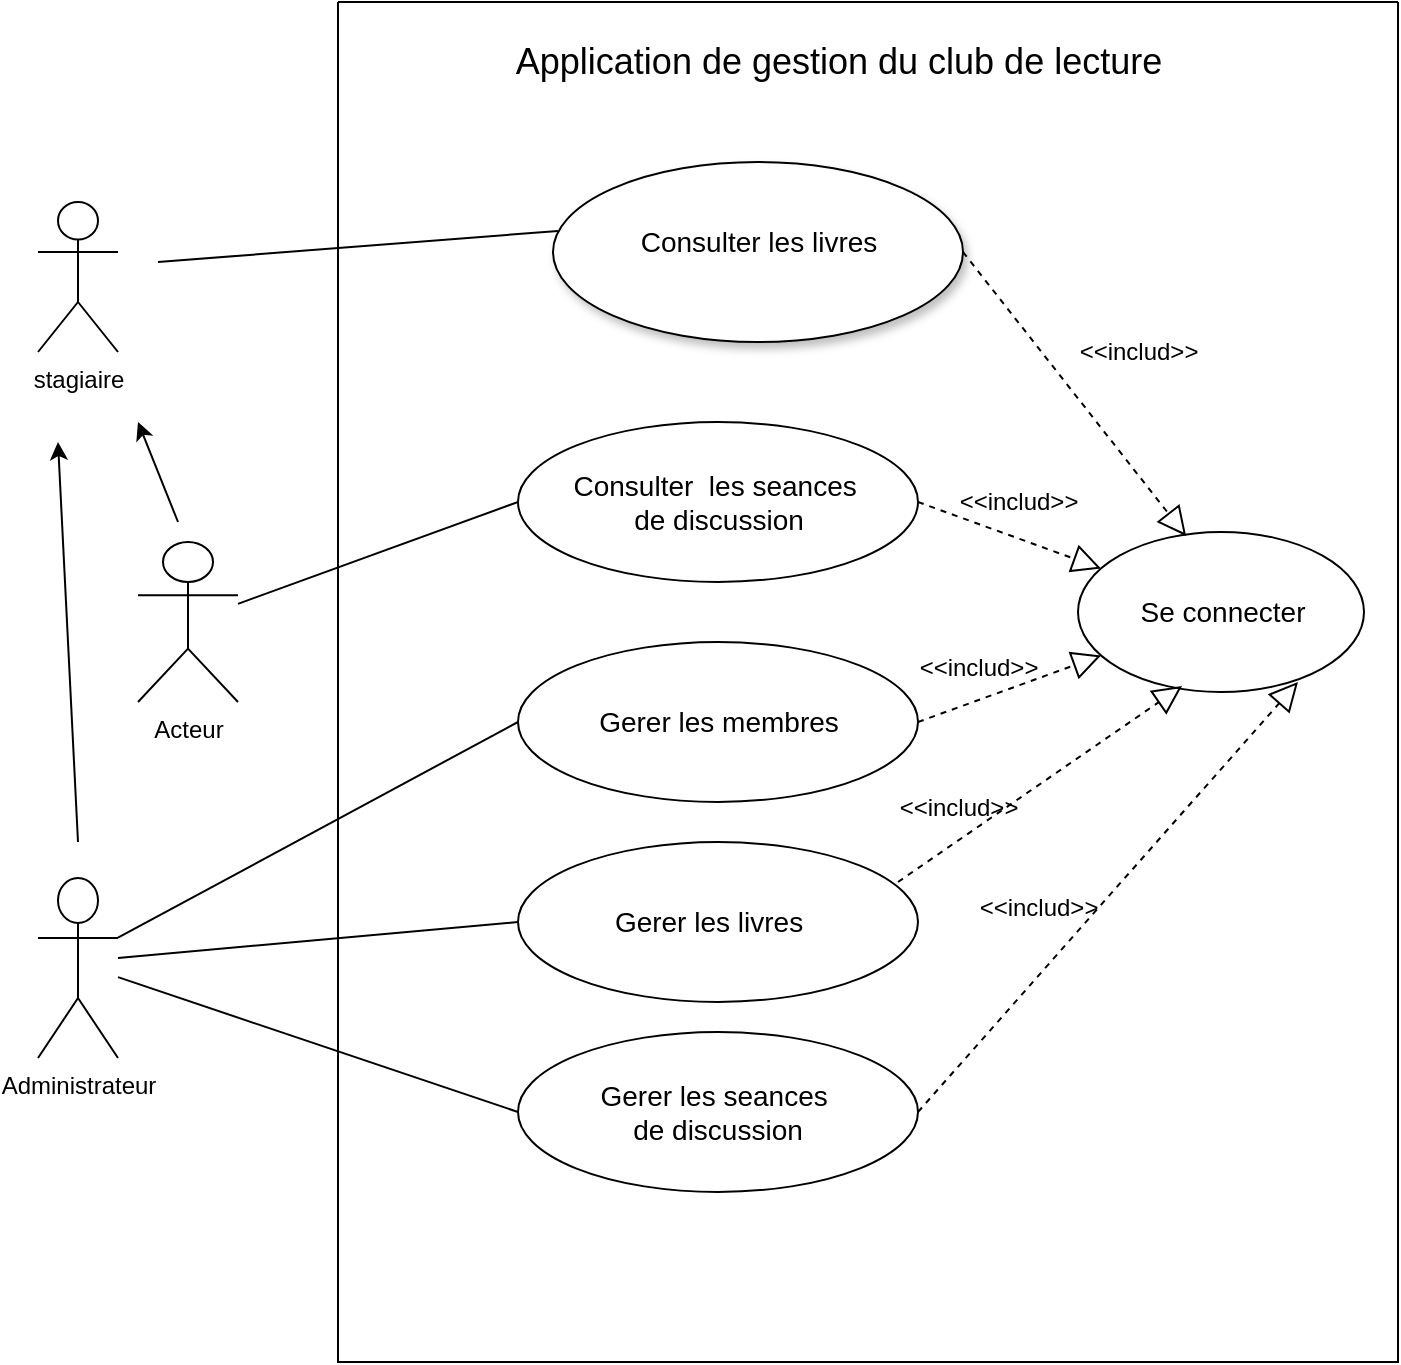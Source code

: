 <mxfile version="28.2.0">
  <diagram name="Page-1" id="qwWMDqPwwL-0FblhzmZl">
    <mxGraphModel dx="1310" dy="708" grid="1" gridSize="10" guides="1" tooltips="1" connect="1" arrows="1" fold="1" page="1" pageScale="1" pageWidth="827" pageHeight="1169" math="0" shadow="0">
      <root>
        <mxCell id="0" />
        <mxCell id="1" parent="0" />
        <mxCell id="MXdwCf1FUxcs4CxOkWdv-6" value="" style="ellipse;whiteSpace=wrap;html=1;shadow=1;" vertex="1" parent="1">
          <mxGeometry x="287.5" y="110" width="205" height="90" as="geometry" />
        </mxCell>
        <mxCell id="MXdwCf1FUxcs4CxOkWdv-3" value="stagiaire" style="shape=umlActor;verticalLabelPosition=bottom;verticalAlign=top;html=1;outlineConnect=0;" vertex="1" parent="1">
          <mxGeometry x="30" y="130" width="40" height="75" as="geometry" />
        </mxCell>
        <mxCell id="MXdwCf1FUxcs4CxOkWdv-7" value="&lt;font style=&quot;font-size: 14px;&quot;&gt;Consulter les livres&lt;/font&gt;" style="text;html=1;align=center;verticalAlign=middle;resizable=0;points=[];autosize=1;strokeColor=none;fillColor=none;" vertex="1" parent="1">
          <mxGeometry x="320" y="135" width="140" height="30" as="geometry" />
        </mxCell>
        <mxCell id="MXdwCf1FUxcs4CxOkWdv-9" value="" style="endArrow=none;html=1;rounded=0;entryX=0.012;entryY=0.383;entryDx=0;entryDy=0;entryPerimeter=0;" edge="1" parent="1" target="MXdwCf1FUxcs4CxOkWdv-6">
          <mxGeometry width="50" height="50" relative="1" as="geometry">
            <mxPoint x="90" y="160" as="sourcePoint" />
            <mxPoint x="140" y="110" as="targetPoint" />
            <Array as="points" />
          </mxGeometry>
        </mxCell>
        <mxCell id="MXdwCf1FUxcs4CxOkWdv-10" value="Acteur" style="shape=umlActor;verticalLabelPosition=bottom;verticalAlign=top;html=1;outlineConnect=0;" vertex="1" parent="1">
          <mxGeometry x="80" y="300" width="50" height="80" as="geometry" />
        </mxCell>
        <mxCell id="MXdwCf1FUxcs4CxOkWdv-13" value="" style="swimlane;startSize=0;" vertex="1" parent="1">
          <mxGeometry x="180" y="30" width="530" height="680" as="geometry">
            <mxRectangle x="148" y="40" width="420" height="600" as="alternateBounds" />
          </mxGeometry>
        </mxCell>
        <mxCell id="MXdwCf1FUxcs4CxOkWdv-18" value="" style="ellipse;whiteSpace=wrap;html=1;" vertex="1" parent="MXdwCf1FUxcs4CxOkWdv-13">
          <mxGeometry x="90" y="210" width="200" height="80" as="geometry" />
        </mxCell>
        <mxCell id="MXdwCf1FUxcs4CxOkWdv-19" value="&lt;font style=&quot;font-size: 14px;&quot;&gt;Consulter&amp;nbsp; les seances&amp;nbsp;&lt;/font&gt;&lt;div&gt;&lt;font style=&quot;font-size: 14px;&quot;&gt;de discussion&lt;/font&gt;&lt;/div&gt;" style="text;html=1;align=center;verticalAlign=middle;resizable=0;points=[];autosize=1;strokeColor=none;fillColor=none;" vertex="1" parent="MXdwCf1FUxcs4CxOkWdv-13">
          <mxGeometry x="105" y="225" width="170" height="50" as="geometry" />
        </mxCell>
        <mxCell id="MXdwCf1FUxcs4CxOkWdv-20" value="" style="ellipse;whiteSpace=wrap;html=1;" vertex="1" parent="MXdwCf1FUxcs4CxOkWdv-13">
          <mxGeometry x="90" y="320" width="200" height="80" as="geometry" />
        </mxCell>
        <mxCell id="MXdwCf1FUxcs4CxOkWdv-22" value="&lt;font style=&quot;font-size: 14px;&quot;&gt;Gerer les membres&lt;/font&gt;" style="text;html=1;align=center;verticalAlign=middle;resizable=0;points=[];autosize=1;strokeColor=none;fillColor=none;" vertex="1" parent="MXdwCf1FUxcs4CxOkWdv-13">
          <mxGeometry x="120" y="345" width="140" height="30" as="geometry" />
        </mxCell>
        <mxCell id="MXdwCf1FUxcs4CxOkWdv-27" value="" style="ellipse;whiteSpace=wrap;html=1;" vertex="1" parent="MXdwCf1FUxcs4CxOkWdv-13">
          <mxGeometry x="90" y="420" width="200" height="80" as="geometry" />
        </mxCell>
        <mxCell id="MXdwCf1FUxcs4CxOkWdv-28" value="&lt;font style=&quot;font-size: 14px;&quot;&gt;Gerer les livres&lt;/font&gt;" style="text;html=1;align=center;verticalAlign=middle;resizable=0;points=[];autosize=1;strokeColor=none;fillColor=none;" vertex="1" parent="MXdwCf1FUxcs4CxOkWdv-13">
          <mxGeometry x="125" y="445" width="120" height="30" as="geometry" />
        </mxCell>
        <mxCell id="MXdwCf1FUxcs4CxOkWdv-29" value="&lt;font style=&quot;font-size: 14px;&quot;&gt;Gerer les seances&amp;nbsp;&lt;/font&gt;&lt;div&gt;&lt;font style=&quot;font-size: 14px;&quot;&gt;de discussion&lt;/font&gt;&lt;/div&gt;" style="ellipse;whiteSpace=wrap;html=1;" vertex="1" parent="MXdwCf1FUxcs4CxOkWdv-13">
          <mxGeometry x="90" y="515" width="200" height="80" as="geometry" />
        </mxCell>
        <mxCell id="MXdwCf1FUxcs4CxOkWdv-37" value="" style="ellipse;whiteSpace=wrap;html=1;" vertex="1" parent="MXdwCf1FUxcs4CxOkWdv-13">
          <mxGeometry x="370" y="265" width="143" height="80" as="geometry" />
        </mxCell>
        <mxCell id="MXdwCf1FUxcs4CxOkWdv-38" value="&lt;font style=&quot;font-size: 14px;&quot;&gt;Se connecter&lt;/font&gt;" style="text;html=1;align=center;verticalAlign=middle;resizable=0;points=[];autosize=1;strokeColor=none;fillColor=none;" vertex="1" parent="MXdwCf1FUxcs4CxOkWdv-13">
          <mxGeometry x="386.5" y="290" width="110" height="30" as="geometry" />
        </mxCell>
        <mxCell id="MXdwCf1FUxcs4CxOkWdv-47" value="" style="endArrow=block;dashed=1;endFill=0;endSize=12;html=1;rounded=0;exitX=1;exitY=0.5;exitDx=0;exitDy=0;" edge="1" parent="MXdwCf1FUxcs4CxOkWdv-13" source="MXdwCf1FUxcs4CxOkWdv-18" target="MXdwCf1FUxcs4CxOkWdv-37">
          <mxGeometry width="160" relative="1" as="geometry">
            <mxPoint x="320" y="340" as="sourcePoint" />
            <mxPoint x="480" y="340" as="targetPoint" />
          </mxGeometry>
        </mxCell>
        <mxCell id="MXdwCf1FUxcs4CxOkWdv-48" value="" style="endArrow=block;dashed=1;endFill=0;endSize=12;html=1;rounded=0;exitX=1;exitY=0.5;exitDx=0;exitDy=0;" edge="1" parent="MXdwCf1FUxcs4CxOkWdv-13" source="MXdwCf1FUxcs4CxOkWdv-20" target="MXdwCf1FUxcs4CxOkWdv-37">
          <mxGeometry width="160" relative="1" as="geometry">
            <mxPoint x="300" y="370" as="sourcePoint" />
            <mxPoint x="480" y="340" as="targetPoint" />
          </mxGeometry>
        </mxCell>
        <mxCell id="MXdwCf1FUxcs4CxOkWdv-49" value="" style="endArrow=block;dashed=1;endFill=0;endSize=12;html=1;rounded=0;exitX=0.95;exitY=0.25;exitDx=0;exitDy=0;exitPerimeter=0;entryX=0.364;entryY=0.963;entryDx=0;entryDy=0;entryPerimeter=0;" edge="1" parent="MXdwCf1FUxcs4CxOkWdv-13" source="MXdwCf1FUxcs4CxOkWdv-27" target="MXdwCf1FUxcs4CxOkWdv-37">
          <mxGeometry width="160" relative="1" as="geometry">
            <mxPoint x="320" y="340" as="sourcePoint" />
            <mxPoint x="480" y="340" as="targetPoint" />
          </mxGeometry>
        </mxCell>
        <mxCell id="MXdwCf1FUxcs4CxOkWdv-51" value="&amp;lt;&amp;lt;includ&amp;gt;&amp;gt;" style="text;html=1;align=center;verticalAlign=middle;resizable=0;points=[];autosize=1;strokeColor=none;fillColor=none;" vertex="1" parent="MXdwCf1FUxcs4CxOkWdv-13">
          <mxGeometry x="360" y="160" width="80" height="30" as="geometry" />
        </mxCell>
        <mxCell id="MXdwCf1FUxcs4CxOkWdv-52" value="&amp;lt;&amp;lt;includ&amp;gt;&amp;gt;" style="text;html=1;align=center;verticalAlign=middle;resizable=0;points=[];autosize=1;strokeColor=none;fillColor=none;" vertex="1" parent="MXdwCf1FUxcs4CxOkWdv-13">
          <mxGeometry x="300" y="235" width="80" height="30" as="geometry" />
        </mxCell>
        <mxCell id="MXdwCf1FUxcs4CxOkWdv-2" value="&lt;font style=&quot;font-size: 18px;&quot;&gt;Application de gestion du club de lecture&lt;/font&gt;" style="text;html=1;align=center;verticalAlign=middle;resizable=0;points=[];autosize=1;strokeColor=none;fillColor=none;" vertex="1" parent="MXdwCf1FUxcs4CxOkWdv-13">
          <mxGeometry x="75" y="10" width="350" height="40" as="geometry" />
        </mxCell>
        <mxCell id="MXdwCf1FUxcs4CxOkWdv-23" value="" style="endArrow=none;html=1;rounded=0;entryX=0;entryY=0.5;entryDx=0;entryDy=0;" edge="1" parent="1" source="MXdwCf1FUxcs4CxOkWdv-10" target="MXdwCf1FUxcs4CxOkWdv-18">
          <mxGeometry width="50" height="50" relative="1" as="geometry">
            <mxPoint x="130" y="325" as="sourcePoint" />
            <mxPoint x="180" y="275" as="targetPoint" />
          </mxGeometry>
        </mxCell>
        <mxCell id="MXdwCf1FUxcs4CxOkWdv-30" value="" style="endArrow=none;html=1;rounded=0;entryX=0;entryY=0.5;entryDx=0;entryDy=0;" edge="1" parent="1" target="MXdwCf1FUxcs4CxOkWdv-20">
          <mxGeometry width="50" height="50" relative="1" as="geometry">
            <mxPoint x="70" y="497.865" as="sourcePoint" />
            <mxPoint x="130" y="390" as="targetPoint" />
            <Array as="points" />
          </mxGeometry>
        </mxCell>
        <mxCell id="MXdwCf1FUxcs4CxOkWdv-31" value="" style="endArrow=none;html=1;rounded=0;entryX=0;entryY=0.5;entryDx=0;entryDy=0;" edge="1" parent="1" target="MXdwCf1FUxcs4CxOkWdv-27">
          <mxGeometry width="50" height="50" relative="1" as="geometry">
            <mxPoint x="70" y="507.978" as="sourcePoint" />
            <mxPoint x="130" y="410" as="targetPoint" />
          </mxGeometry>
        </mxCell>
        <mxCell id="MXdwCf1FUxcs4CxOkWdv-32" value="" style="endArrow=none;html=1;rounded=0;entryX=0;entryY=0.5;entryDx=0;entryDy=0;" edge="1" parent="1" target="MXdwCf1FUxcs4CxOkWdv-29">
          <mxGeometry width="50" height="50" relative="1" as="geometry">
            <mxPoint x="70" y="517.584" as="sourcePoint" />
            <mxPoint x="140" y="480" as="targetPoint" />
          </mxGeometry>
        </mxCell>
        <mxCell id="MXdwCf1FUxcs4CxOkWdv-33" value="" style="endArrow=classic;html=1;rounded=0;" edge="1" parent="1">
          <mxGeometry width="50" height="50" relative="1" as="geometry">
            <mxPoint x="50" y="450" as="sourcePoint" />
            <mxPoint x="40" y="250" as="targetPoint" />
          </mxGeometry>
        </mxCell>
        <mxCell id="MXdwCf1FUxcs4CxOkWdv-34" value="" style="endArrow=classic;html=1;rounded=0;" edge="1" parent="1">
          <mxGeometry width="50" height="50" relative="1" as="geometry">
            <mxPoint x="100" y="290" as="sourcePoint" />
            <mxPoint x="80" y="240" as="targetPoint" />
          </mxGeometry>
        </mxCell>
        <mxCell id="MXdwCf1FUxcs4CxOkWdv-46" value="" style="endArrow=block;dashed=1;endFill=0;endSize=12;html=1;rounded=0;exitX=1;exitY=0.5;exitDx=0;exitDy=0;entryX=0.378;entryY=0.025;entryDx=0;entryDy=0;entryPerimeter=0;" edge="1" parent="1" source="MXdwCf1FUxcs4CxOkWdv-6" target="MXdwCf1FUxcs4CxOkWdv-37">
          <mxGeometry width="160" relative="1" as="geometry">
            <mxPoint x="500" y="160" as="sourcePoint" />
            <mxPoint x="610" y="290" as="targetPoint" />
          </mxGeometry>
        </mxCell>
        <mxCell id="MXdwCf1FUxcs4CxOkWdv-50" value="" style="endArrow=block;dashed=1;endFill=0;endSize=12;html=1;rounded=0;exitX=1;exitY=0.5;exitDx=0;exitDy=0;" edge="1" parent="1" source="MXdwCf1FUxcs4CxOkWdv-29">
          <mxGeometry width="160" relative="1" as="geometry">
            <mxPoint x="500" y="370" as="sourcePoint" />
            <mxPoint x="660" y="370" as="targetPoint" />
          </mxGeometry>
        </mxCell>
        <mxCell id="MXdwCf1FUxcs4CxOkWdv-53" value="&amp;lt;&amp;lt;includ&amp;gt;&amp;gt;" style="text;html=1;align=center;verticalAlign=middle;resizable=0;points=[];autosize=1;strokeColor=none;fillColor=none;" vertex="1" parent="1">
          <mxGeometry x="460" y="348" width="80" height="30" as="geometry" />
        </mxCell>
        <mxCell id="MXdwCf1FUxcs4CxOkWdv-54" value="&amp;lt;&amp;lt;includ&amp;gt;&amp;gt;" style="text;html=1;align=center;verticalAlign=middle;resizable=0;points=[];autosize=1;strokeColor=none;fillColor=none;" vertex="1" parent="1">
          <mxGeometry x="450" y="418" width="80" height="30" as="geometry" />
        </mxCell>
        <mxCell id="MXdwCf1FUxcs4CxOkWdv-55" value="&amp;lt;&amp;lt;includ&amp;gt;&amp;gt;" style="text;html=1;align=center;verticalAlign=middle;resizable=0;points=[];autosize=1;strokeColor=none;fillColor=none;" vertex="1" parent="1">
          <mxGeometry x="490" y="468" width="80" height="30" as="geometry" />
        </mxCell>
        <mxCell id="MXdwCf1FUxcs4CxOkWdv-59" value="Administrateur" style="shape=umlActor;verticalLabelPosition=bottom;verticalAlign=top;html=1;" vertex="1" parent="1">
          <mxGeometry x="30" y="468" width="40" height="90" as="geometry" />
        </mxCell>
      </root>
    </mxGraphModel>
  </diagram>
</mxfile>
